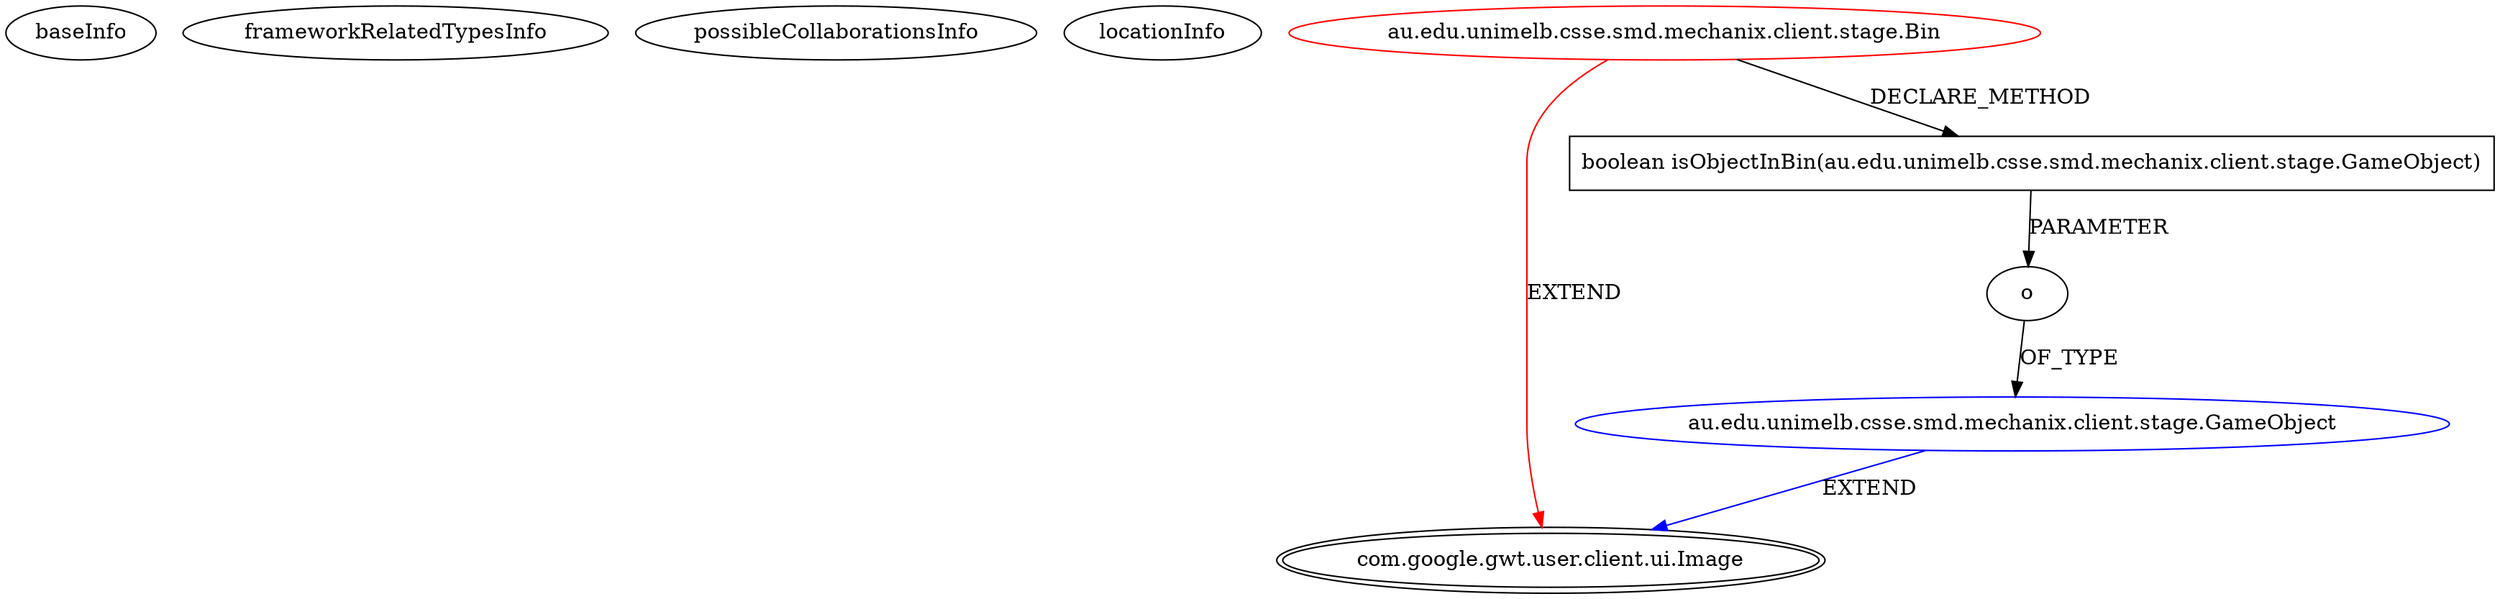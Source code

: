 digraph {
baseInfo[graphId=707,category="extension_graph",isAnonymous=false,possibleRelation=true]
frameworkRelatedTypesInfo[0="com.google.gwt.user.client.ui.Image"]
possibleCollaborationsInfo[0="707~CLIENT_METHOD_DECLARATION-PARAMETER_DECLARATION-~com.google.gwt.user.client.ui.Image ~com.google.gwt.user.client.ui.Image ~false~false"]
locationInfo[projectName="aramk-mechanix",filePath="/aramk-mechanix/mechanix-master/src/au/edu/unimelb/csse/smd/mechanix/client/stage/Bin.java",contextSignature="Bin",graphId="707"]
0[label="au.edu.unimelb.csse.smd.mechanix.client.stage.Bin",vertexType="ROOT_CLIENT_CLASS_DECLARATION",isFrameworkType=false,color=red]
1[label="com.google.gwt.user.client.ui.Image",vertexType="FRAMEWORK_CLASS_TYPE",isFrameworkType=true,peripheries=2]
2[label="boolean isObjectInBin(au.edu.unimelb.csse.smd.mechanix.client.stage.GameObject)",vertexType="CLIENT_METHOD_DECLARATION",isFrameworkType=false,shape=box]
3[label="o",vertexType="PARAMETER_DECLARATION",isFrameworkType=false]
4[label="au.edu.unimelb.csse.smd.mechanix.client.stage.GameObject",vertexType="REFERENCE_CLIENT_CLASS_DECLARATION",isFrameworkType=false,color=blue]
0->1[label="EXTEND",color=red]
0->2[label="DECLARE_METHOD"]
4->1[label="EXTEND",color=blue]
3->4[label="OF_TYPE"]
2->3[label="PARAMETER"]
}
